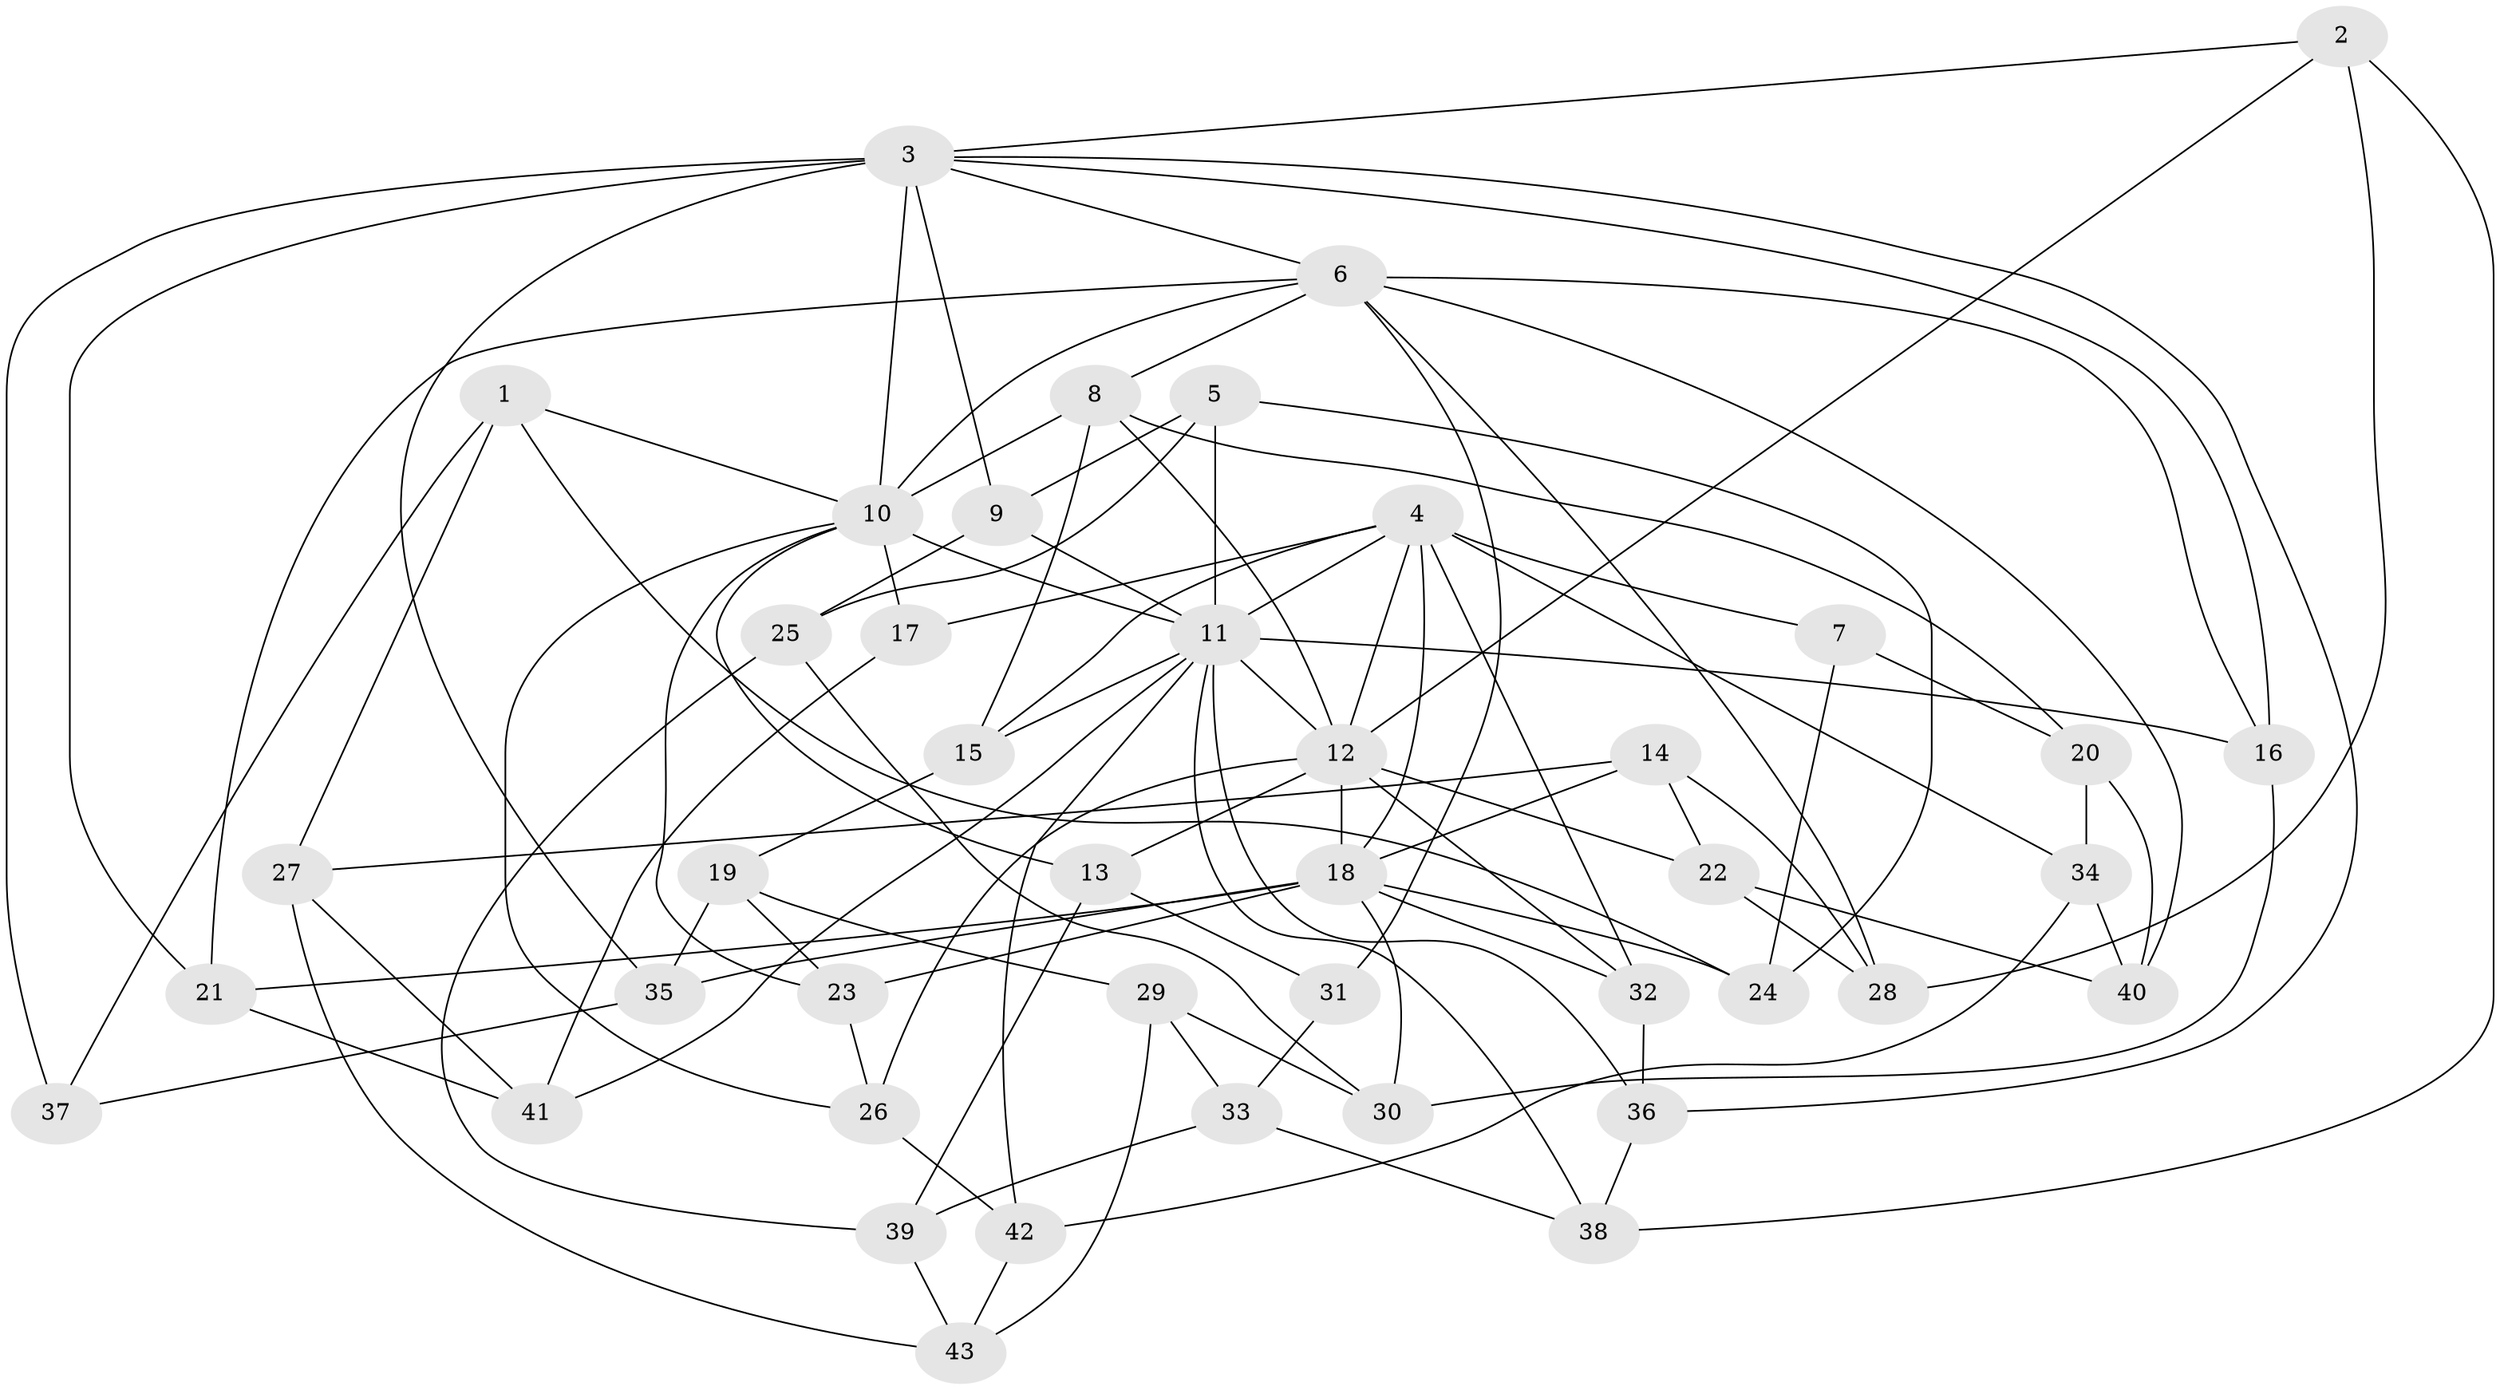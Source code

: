 // original degree distribution, {4: 1.0}
// Generated by graph-tools (version 1.1) at 2025/53/03/04/25 22:53:49]
// undirected, 43 vertices, 102 edges
graph export_dot {
  node [color=gray90,style=filled];
  1;
  2;
  3;
  4;
  5;
  6;
  7;
  8;
  9;
  10;
  11;
  12;
  13;
  14;
  15;
  16;
  17;
  18;
  19;
  20;
  21;
  22;
  23;
  24;
  25;
  26;
  27;
  28;
  29;
  30;
  31;
  32;
  33;
  34;
  35;
  36;
  37;
  38;
  39;
  40;
  41;
  42;
  43;
  1 -- 10 [weight=1.0];
  1 -- 24 [weight=1.0];
  1 -- 27 [weight=1.0];
  1 -- 37 [weight=1.0];
  2 -- 3 [weight=1.0];
  2 -- 12 [weight=1.0];
  2 -- 28 [weight=1.0];
  2 -- 38 [weight=1.0];
  3 -- 6 [weight=1.0];
  3 -- 9 [weight=1.0];
  3 -- 10 [weight=1.0];
  3 -- 16 [weight=1.0];
  3 -- 21 [weight=1.0];
  3 -- 35 [weight=1.0];
  3 -- 36 [weight=1.0];
  3 -- 37 [weight=2.0];
  4 -- 7 [weight=2.0];
  4 -- 11 [weight=1.0];
  4 -- 12 [weight=1.0];
  4 -- 15 [weight=1.0];
  4 -- 17 [weight=1.0];
  4 -- 18 [weight=4.0];
  4 -- 32 [weight=1.0];
  4 -- 34 [weight=1.0];
  5 -- 9 [weight=1.0];
  5 -- 11 [weight=1.0];
  5 -- 24 [weight=1.0];
  5 -- 25 [weight=1.0];
  6 -- 8 [weight=1.0];
  6 -- 10 [weight=2.0];
  6 -- 16 [weight=1.0];
  6 -- 21 [weight=1.0];
  6 -- 28 [weight=1.0];
  6 -- 31 [weight=2.0];
  6 -- 40 [weight=1.0];
  7 -- 20 [weight=1.0];
  7 -- 24 [weight=1.0];
  8 -- 10 [weight=2.0];
  8 -- 12 [weight=1.0];
  8 -- 15 [weight=1.0];
  8 -- 20 [weight=1.0];
  9 -- 11 [weight=1.0];
  9 -- 25 [weight=1.0];
  10 -- 11 [weight=1.0];
  10 -- 13 [weight=1.0];
  10 -- 17 [weight=2.0];
  10 -- 23 [weight=1.0];
  10 -- 26 [weight=1.0];
  11 -- 12 [weight=2.0];
  11 -- 15 [weight=1.0];
  11 -- 16 [weight=1.0];
  11 -- 36 [weight=1.0];
  11 -- 38 [weight=1.0];
  11 -- 41 [weight=1.0];
  11 -- 42 [weight=1.0];
  12 -- 13 [weight=1.0];
  12 -- 18 [weight=1.0];
  12 -- 22 [weight=1.0];
  12 -- 26 [weight=1.0];
  12 -- 32 [weight=1.0];
  13 -- 31 [weight=1.0];
  13 -- 39 [weight=1.0];
  14 -- 18 [weight=1.0];
  14 -- 22 [weight=1.0];
  14 -- 27 [weight=1.0];
  14 -- 28 [weight=1.0];
  15 -- 19 [weight=1.0];
  16 -- 30 [weight=1.0];
  17 -- 41 [weight=1.0];
  18 -- 21 [weight=1.0];
  18 -- 23 [weight=1.0];
  18 -- 24 [weight=1.0];
  18 -- 30 [weight=1.0];
  18 -- 32 [weight=1.0];
  18 -- 35 [weight=1.0];
  19 -- 23 [weight=1.0];
  19 -- 29 [weight=1.0];
  19 -- 35 [weight=1.0];
  20 -- 34 [weight=1.0];
  20 -- 40 [weight=1.0];
  21 -- 41 [weight=1.0];
  22 -- 28 [weight=1.0];
  22 -- 40 [weight=1.0];
  23 -- 26 [weight=1.0];
  25 -- 30 [weight=1.0];
  25 -- 39 [weight=1.0];
  26 -- 42 [weight=1.0];
  27 -- 41 [weight=1.0];
  27 -- 43 [weight=1.0];
  29 -- 30 [weight=1.0];
  29 -- 33 [weight=1.0];
  29 -- 43 [weight=1.0];
  31 -- 33 [weight=1.0];
  32 -- 36 [weight=1.0];
  33 -- 38 [weight=1.0];
  33 -- 39 [weight=1.0];
  34 -- 40 [weight=1.0];
  34 -- 42 [weight=1.0];
  35 -- 37 [weight=1.0];
  36 -- 38 [weight=1.0];
  39 -- 43 [weight=1.0];
  42 -- 43 [weight=1.0];
}
